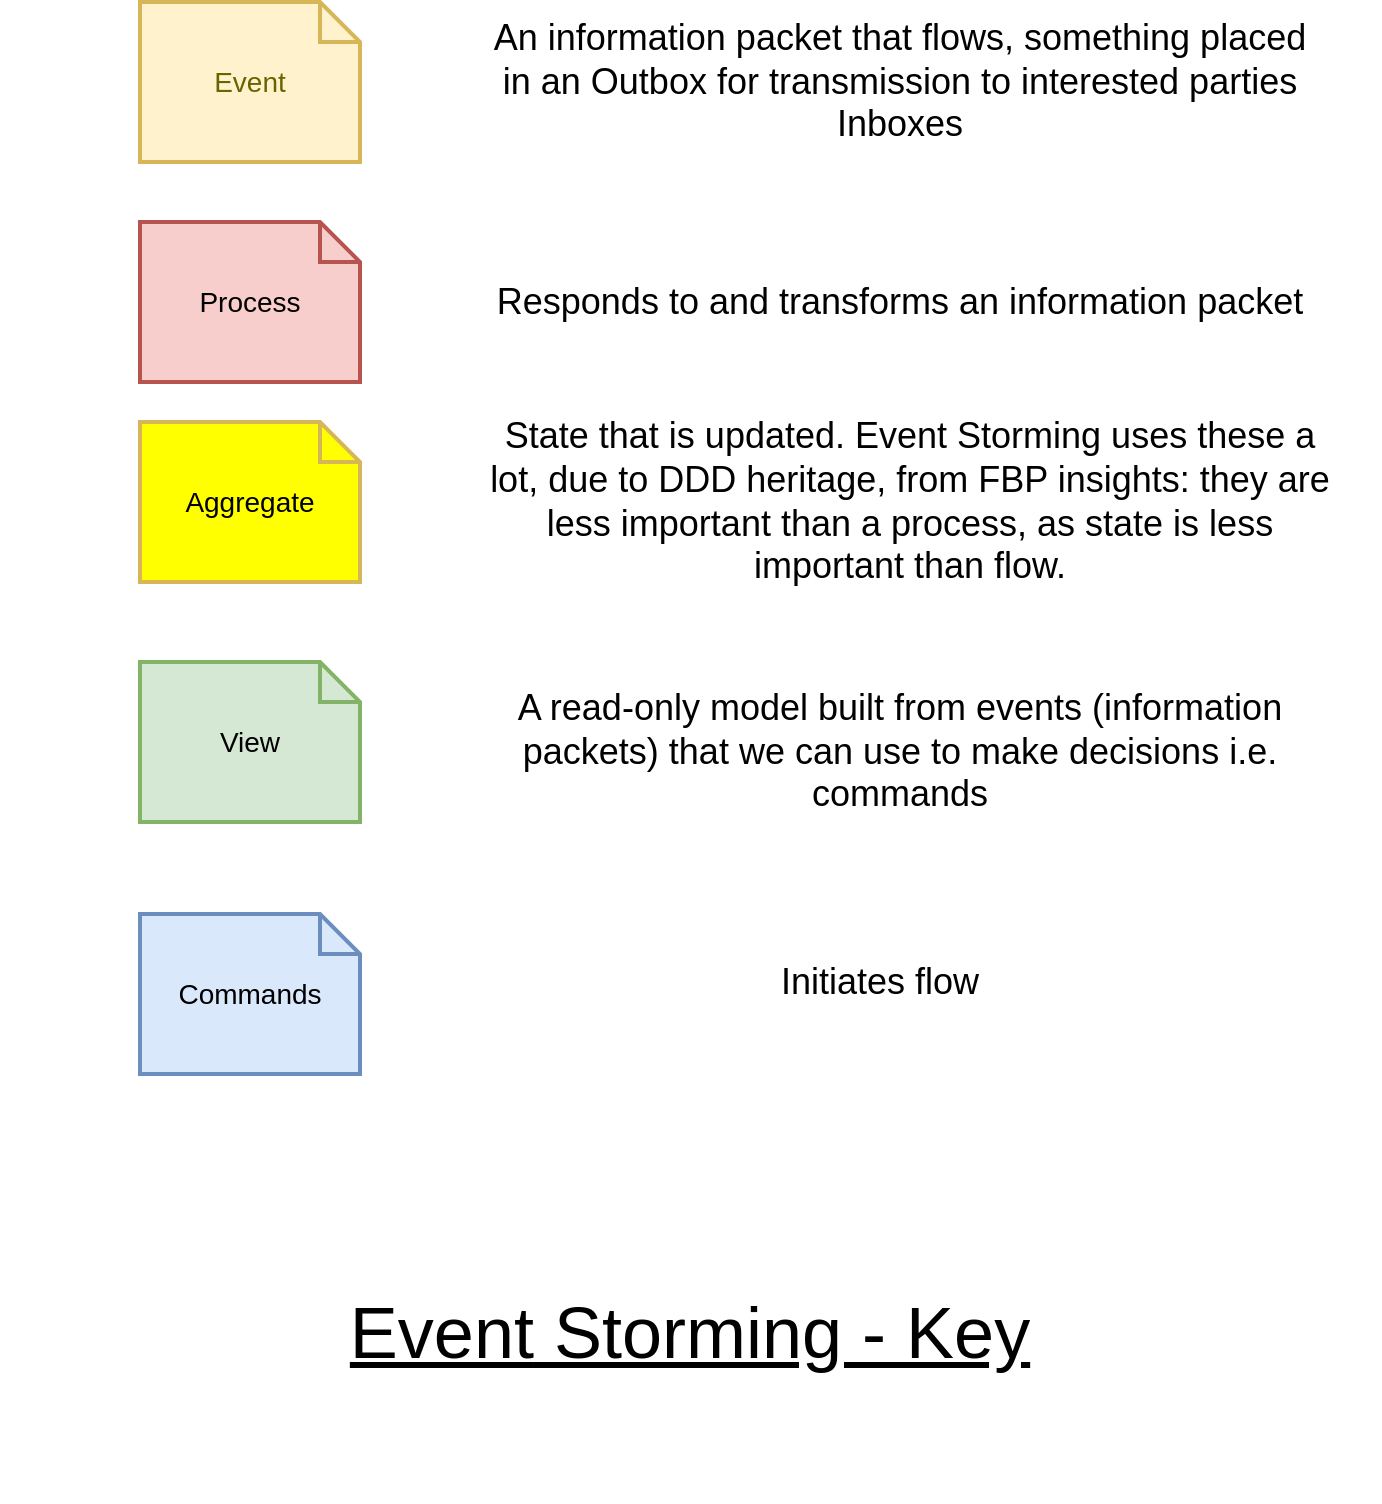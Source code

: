<mxfile version="15.2.7" type="device"><diagram id="8UZPDOSs7qzSvT1RXbZh" name="Page-1"><mxGraphModel dx="1106" dy="830" grid="1" gridSize="10" guides="1" tooltips="1" connect="1" arrows="1" fold="1" page="1" pageScale="1" pageWidth="1169" pageHeight="827" math="0" shadow="0"><root><mxCell id="0"/><mxCell id="1" parent="0"/><mxCell id="VEPPcsYKU0XZYDSlJxMH-2" value="Event" style="shape=note;strokeWidth=2;fontSize=14;size=20;whiteSpace=wrap;html=1;fillColor=#fff2cc;strokeColor=#d6b656;fontColor=#666600;" parent="1" vertex="1"><mxGeometry x="110" y="130" width="110.0" height="80" as="geometry"/></mxCell><mxCell id="VEPPcsYKU0XZYDSlJxMH-3" value="&lt;font style=&quot;font-size: 36px&quot;&gt;&lt;u&gt;&lt;font style=&quot;font-size: 36px&quot;&gt;Event&lt;/font&gt; Storming - Key&lt;/u&gt;&lt;/font&gt;" style="text;html=1;strokeColor=none;fillColor=none;align=center;verticalAlign=middle;whiteSpace=wrap;rounded=0;" parent="1" vertex="1"><mxGeometry x="40" y="710" width="690" height="170" as="geometry"/></mxCell><mxCell id="ABlH_JMW-yjbOkY1Sc7v-3" value="View" style="shape=note;strokeWidth=2;fontSize=14;size=20;whiteSpace=wrap;html=1;fillColor=#d5e8d4;strokeColor=#82b366;" parent="1" vertex="1"><mxGeometry x="110" y="460" width="110.0" height="80" as="geometry"/></mxCell><mxCell id="ABlH_JMW-yjbOkY1Sc7v-4" value="Process" style="shape=note;strokeWidth=2;fontSize=14;size=20;whiteSpace=wrap;html=1;fillColor=#f8cecc;strokeColor=#b85450;" parent="1" vertex="1"><mxGeometry x="110" y="240" width="110.0" height="80" as="geometry"/></mxCell><mxCell id="ABlH_JMW-yjbOkY1Sc7v-5" value="Commands" style="shape=note;strokeWidth=2;fontSize=14;size=20;whiteSpace=wrap;html=1;fillColor=#dae8fc;strokeColor=#6c8ebf;" parent="1" vertex="1"><mxGeometry x="110" y="586" width="110.0" height="80" as="geometry"/></mxCell><mxCell id="Qt3od_pekJHDVRbsvqlm-1" value="&lt;font style=&quot;font-size: 18px&quot;&gt;An information packet that flows, something placed in an Outbox for transmission to interested parties Inboxes&lt;/font&gt;" style="text;html=1;strokeColor=none;fillColor=none;align=center;verticalAlign=middle;whiteSpace=wrap;rounded=0;" vertex="1" parent="1"><mxGeometry x="280" y="160" width="420" height="20" as="geometry"/></mxCell><mxCell id="Qt3od_pekJHDVRbsvqlm-2" value="&lt;font style=&quot;font-size: 18px&quot;&gt;Responds to and transforms an information packet&lt;/font&gt;" style="text;html=1;strokeColor=none;fillColor=none;align=center;verticalAlign=middle;whiteSpace=wrap;rounded=0;" vertex="1" parent="1"><mxGeometry x="280" y="270" width="420" height="20" as="geometry"/></mxCell><mxCell id="Qt3od_pekJHDVRbsvqlm-3" value="Aggregate" style="shape=note;strokeWidth=2;fontSize=14;size=20;whiteSpace=wrap;html=1;fillColor=#FFFF00;strokeColor=#d6b656;" vertex="1" parent="1"><mxGeometry x="110" y="340" width="110.0" height="80" as="geometry"/></mxCell><mxCell id="Qt3od_pekJHDVRbsvqlm-4" value="&lt;font style=&quot;font-size: 18px&quot;&gt;State that is updated. Event Storming uses these a lot, due to DDD heritage, from FBP insights: they are less important than a process, as state is less important than flow.&lt;br&gt;&lt;/font&gt;" style="text;html=1;strokeColor=none;fillColor=none;align=center;verticalAlign=middle;whiteSpace=wrap;rounded=0;" vertex="1" parent="1"><mxGeometry x="280" y="330" width="430" height="100" as="geometry"/></mxCell><mxCell id="Qt3od_pekJHDVRbsvqlm-5" value="&lt;font style=&quot;font-size: 18px&quot;&gt;A read-only model built from events (information packets) that we can use to make decisions i.e. commands&lt;/font&gt;" style="text;html=1;strokeColor=none;fillColor=none;align=center;verticalAlign=middle;whiteSpace=wrap;rounded=0;" vertex="1" parent="1"><mxGeometry x="270" y="460" width="440" height="90" as="geometry"/></mxCell><mxCell id="Qt3od_pekJHDVRbsvqlm-6" value="&lt;font style=&quot;font-size: 18px&quot;&gt;Initiates flow&lt;/font&gt;" style="text;html=1;strokeColor=none;fillColor=none;align=center;verticalAlign=middle;whiteSpace=wrap;rounded=0;" vertex="1" parent="1"><mxGeometry x="270" y="610" width="420" height="20" as="geometry"/></mxCell></root></mxGraphModel></diagram></mxfile>